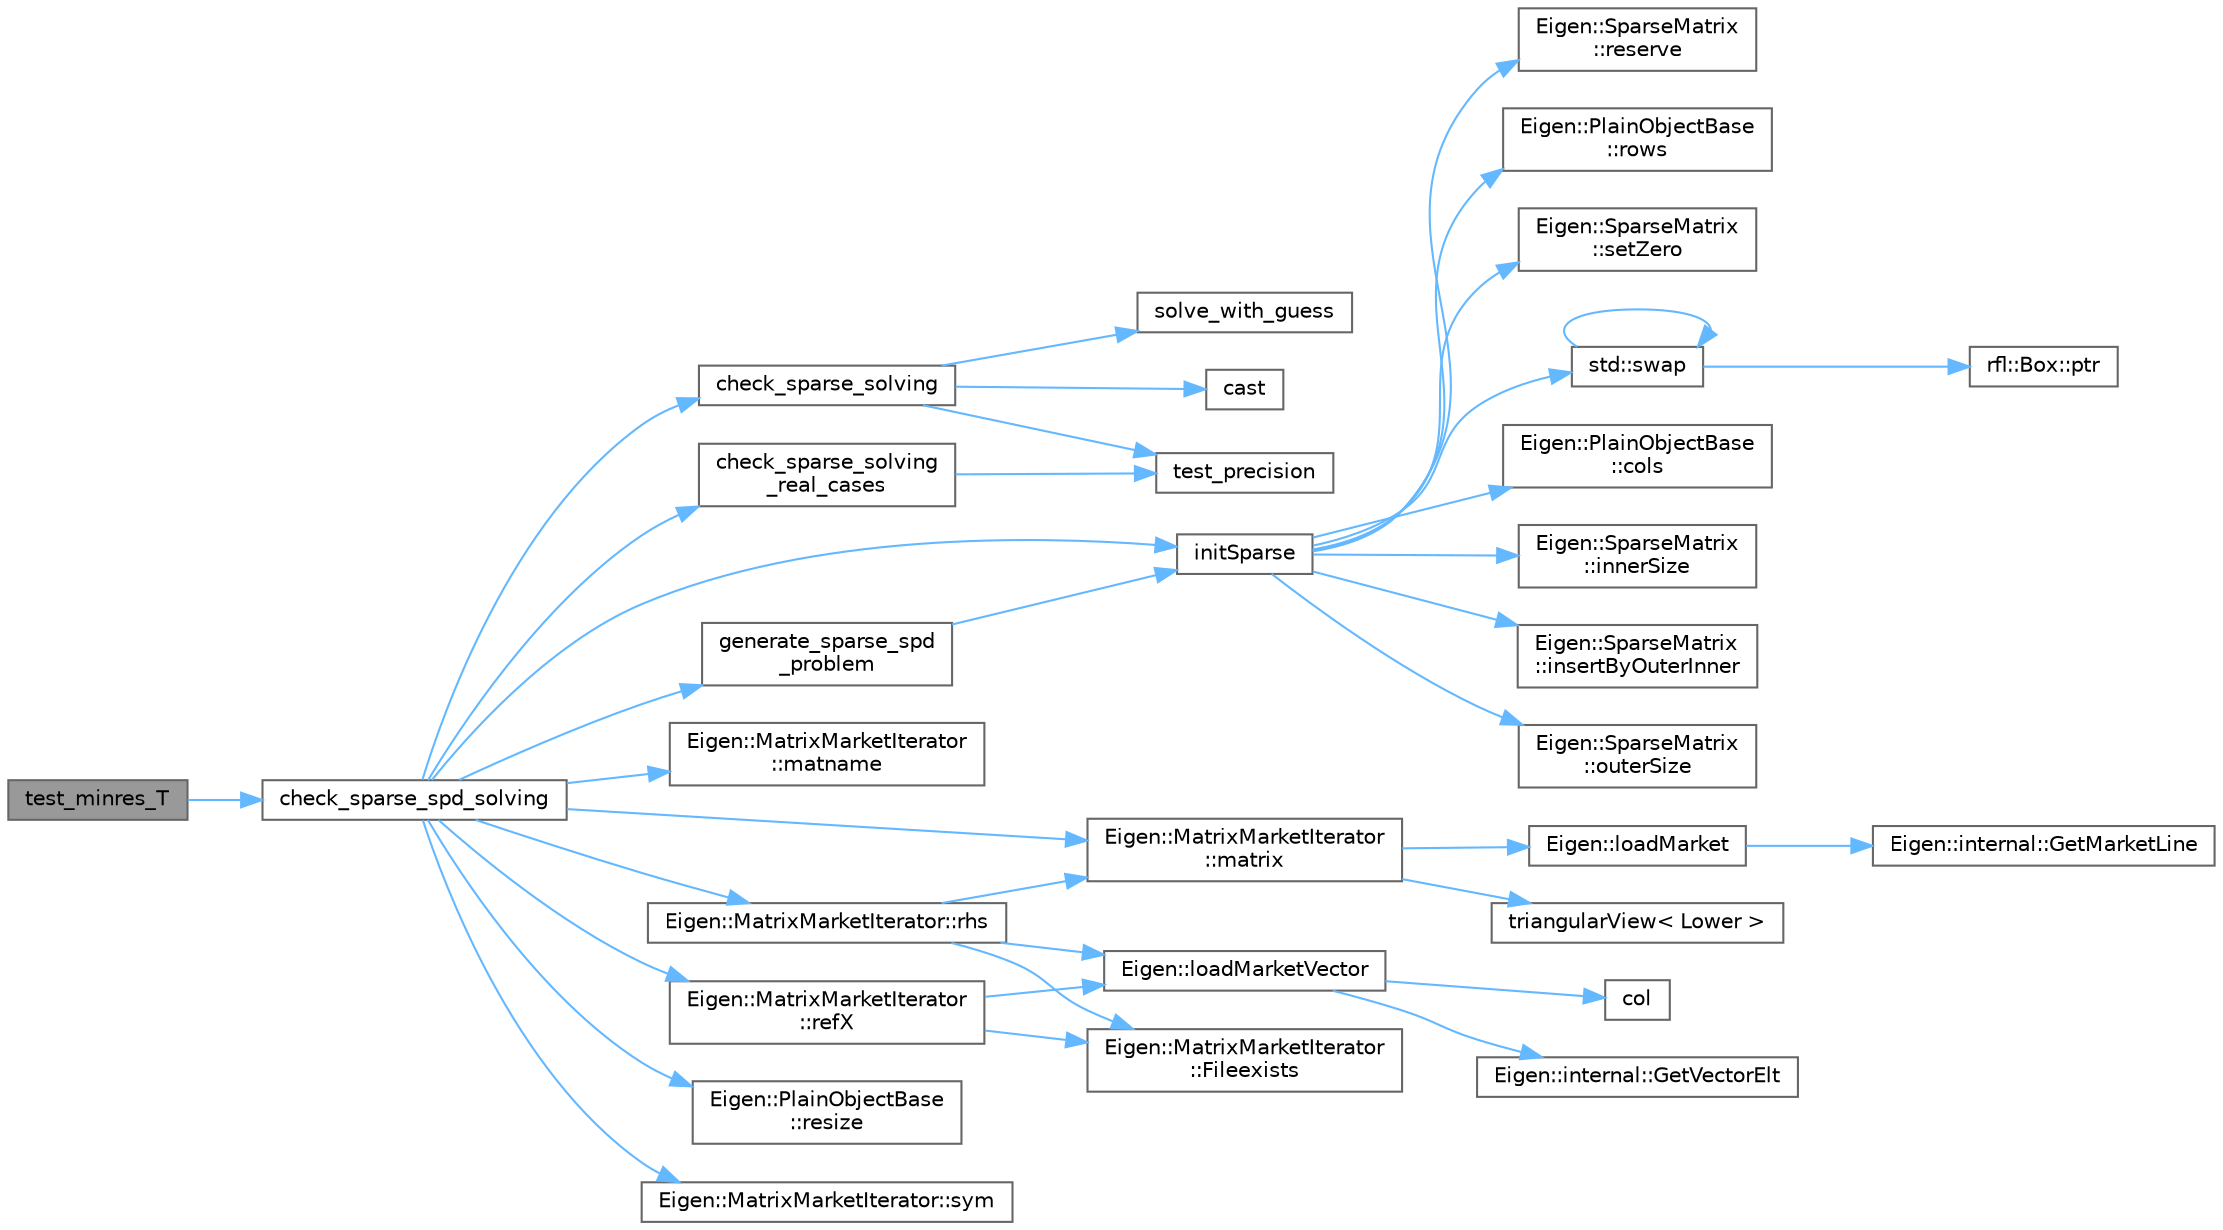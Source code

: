 digraph "test_minres_T"
{
 // LATEX_PDF_SIZE
  bgcolor="transparent";
  edge [fontname=Helvetica,fontsize=10,labelfontname=Helvetica,labelfontsize=10];
  node [fontname=Helvetica,fontsize=10,shape=box,height=0.2,width=0.4];
  rankdir="LR";
  Node1 [id="Node000001",label="test_minres_T",height=0.2,width=0.4,color="gray40", fillcolor="grey60", style="filled", fontcolor="black",tooltip=" "];
  Node1 -> Node2 [id="edge37_Node000001_Node000002",color="steelblue1",style="solid",tooltip=" "];
  Node2 [id="Node000002",label="check_sparse_spd_solving",height=0.2,width=0.4,color="grey40", fillcolor="white", style="filled",URL="$sparse__solver_8h.html#a252bcfc3086db37e21b69ed1d125a107",tooltip=" "];
  Node2 -> Node3 [id="edge38_Node000002_Node000003",color="steelblue1",style="solid",tooltip=" "];
  Node3 [id="Node000003",label="check_sparse_solving",height=0.2,width=0.4,color="grey40", fillcolor="white", style="filled",URL="$sparse__solver_8h.html#a2f19cda157e1f89db0769de982ecc5fa",tooltip=" "];
  Node3 -> Node4 [id="edge39_Node000003_Node000004",color="steelblue1",style="solid",tooltip=" "];
  Node4 [id="Node000004",label="cast",height=0.2,width=0.4,color="grey40", fillcolor="white", style="filled",URL="$_common_cwise_unary_ops_8h.html#aa89d007196125d10fa7d6e19811aca05",tooltip=" "];
  Node3 -> Node5 [id="edge40_Node000003_Node000005",color="steelblue1",style="solid",tooltip=" "];
  Node5 [id="Node000005",label="solve_with_guess",height=0.2,width=0.4,color="grey40", fillcolor="white", style="filled",URL="$sparse__solver_8h.html#a61fc17617f5be6e4bac3faa50cd3790c",tooltip=" "];
  Node3 -> Node6 [id="edge41_Node000003_Node000006",color="steelblue1",style="solid",tooltip=" "];
  Node6 [id="Node000006",label="test_precision",height=0.2,width=0.4,color="grey40", fillcolor="white", style="filled",URL="$spbenchsolver_8h.html#ac873ccd2d8b50aa74f31783a38ba5d99",tooltip=" "];
  Node2 -> Node7 [id="edge42_Node000002_Node000007",color="steelblue1",style="solid",tooltip=" "];
  Node7 [id="Node000007",label="check_sparse_solving\l_real_cases",height=0.2,width=0.4,color="grey40", fillcolor="white", style="filled",URL="$sparse__solver_8h.html#ab2f968e2c551b1869cf26ef5c6b4909e",tooltip=" "];
  Node7 -> Node6 [id="edge43_Node000007_Node000006",color="steelblue1",style="solid",tooltip=" "];
  Node2 -> Node8 [id="edge44_Node000002_Node000008",color="steelblue1",style="solid",tooltip=" "];
  Node8 [id="Node000008",label="generate_sparse_spd\l_problem",height=0.2,width=0.4,color="grey40", fillcolor="white", style="filled",URL="$sparse__solver_8h.html#a0738bf32820ffdebd9d56c39df80c6a8",tooltip=" "];
  Node8 -> Node9 [id="edge45_Node000008_Node000009",color="steelblue1",style="solid",tooltip=" "];
  Node9 [id="Node000009",label="initSparse",height=0.2,width=0.4,color="grey40", fillcolor="white", style="filled",URL="$sparse_8h.html#a3ba4abd21a1ace3122406c3b3b27fc5b",tooltip=" "];
  Node9 -> Node10 [id="edge46_Node000009_Node000010",color="steelblue1",style="solid",tooltip=" "];
  Node10 [id="Node000010",label="Eigen::PlainObjectBase\l::cols",height=0.2,width=0.4,color="grey40", fillcolor="white", style="filled",URL="$class_eigen_1_1_plain_object_base.html#a10b8b33b7587da564415561aa246f78f",tooltip=" "];
  Node9 -> Node11 [id="edge47_Node000009_Node000011",color="steelblue1",style="solid",tooltip=" "];
  Node11 [id="Node000011",label="Eigen::SparseMatrix\l::innerSize",height=0.2,width=0.4,color="grey40", fillcolor="white", style="filled",URL="$class_eigen_1_1_sparse_matrix.html#a0f42824d4a06ee1d1f6afbc4551c5896",tooltip=" "];
  Node9 -> Node12 [id="edge48_Node000009_Node000012",color="steelblue1",style="solid",tooltip=" "];
  Node12 [id="Node000012",label="Eigen::SparseMatrix\l::insertByOuterInner",height=0.2,width=0.4,color="grey40", fillcolor="white", style="filled",URL="$class_eigen_1_1_sparse_matrix.html#acb1508292a88a951943c98b314782909",tooltip=" "];
  Node9 -> Node13 [id="edge49_Node000009_Node000013",color="steelblue1",style="solid",tooltip=" "];
  Node13 [id="Node000013",label="Eigen::SparseMatrix\l::outerSize",height=0.2,width=0.4,color="grey40", fillcolor="white", style="filled",URL="$class_eigen_1_1_sparse_matrix.html#a4e5f706cfae14d2eaec1ea1e234905f1",tooltip=" "];
  Node9 -> Node14 [id="edge50_Node000009_Node000014",color="steelblue1",style="solid",tooltip=" "];
  Node14 [id="Node000014",label="Eigen::SparseMatrix\l::reserve",height=0.2,width=0.4,color="grey40", fillcolor="white", style="filled",URL="$class_eigen_1_1_sparse_matrix.html#a1518e58ac49bed0e2385b722a034f7d3",tooltip=" "];
  Node9 -> Node15 [id="edge51_Node000009_Node000015",color="steelblue1",style="solid",tooltip=" "];
  Node15 [id="Node000015",label="Eigen::PlainObjectBase\l::rows",height=0.2,width=0.4,color="grey40", fillcolor="white", style="filled",URL="$class_eigen_1_1_plain_object_base.html#aba7a925ce36c08ba2a08c90086f34718",tooltip=" "];
  Node9 -> Node16 [id="edge52_Node000009_Node000016",color="steelblue1",style="solid",tooltip=" "];
  Node16 [id="Node000016",label="Eigen::SparseMatrix\l::setZero",height=0.2,width=0.4,color="grey40", fillcolor="white", style="filled",URL="$class_eigen_1_1_sparse_matrix.html#ad3c7416090f913e8685523cb3ab7c2f7",tooltip=" "];
  Node9 -> Node17 [id="edge53_Node000009_Node000017",color="steelblue1",style="solid",tooltip=" "];
  Node17 [id="Node000017",label="std::swap",height=0.2,width=0.4,color="grey40", fillcolor="white", style="filled",URL="$namespacestd.html#a3acbe51b6415e9284430194bf04944e1",tooltip=" "];
  Node17 -> Node18 [id="edge54_Node000017_Node000018",color="steelblue1",style="solid",tooltip=" "];
  Node18 [id="Node000018",label="rfl::Box::ptr",height=0.2,width=0.4,color="grey40", fillcolor="white", style="filled",URL="$classrfl_1_1_box.html#a2edf048a6e6bea174db329e6ce7cf3df",tooltip="Returns the underlying unique_ptr"];
  Node17 -> Node17 [id="edge55_Node000017_Node000017",color="steelblue1",style="solid",tooltip=" "];
  Node2 -> Node9 [id="edge56_Node000002_Node000009",color="steelblue1",style="solid",tooltip=" "];
  Node2 -> Node19 [id="edge57_Node000002_Node000019",color="steelblue1",style="solid",tooltip=" "];
  Node19 [id="Node000019",label="Eigen::MatrixMarketIterator\l::matname",height=0.2,width=0.4,color="grey40", fillcolor="white", style="filled",URL="$class_eigen_1_1_matrix_market_iterator.html#a79b13fa6510e56c071bc463859b1cbe9",tooltip=" "];
  Node2 -> Node20 [id="edge58_Node000002_Node000020",color="steelblue1",style="solid",tooltip=" "];
  Node20 [id="Node000020",label="Eigen::MatrixMarketIterator\l::matrix",height=0.2,width=0.4,color="grey40", fillcolor="white", style="filled",URL="$class_eigen_1_1_matrix_market_iterator.html#a225e3e6415b8eb3a709bb8269133f888",tooltip=" "];
  Node20 -> Node21 [id="edge59_Node000020_Node000021",color="steelblue1",style="solid",tooltip=" "];
  Node21 [id="Node000021",label="Eigen::loadMarket",height=0.2,width=0.4,color="grey40", fillcolor="white", style="filled",URL="$namespace_eigen.html#a35610696b22ae58bdd51d96468956455",tooltip=" "];
  Node21 -> Node22 [id="edge60_Node000021_Node000022",color="steelblue1",style="solid",tooltip=" "];
  Node22 [id="Node000022",label="Eigen::internal::GetMarketLine",height=0.2,width=0.4,color="grey40", fillcolor="white", style="filled",URL="$namespace_eigen_1_1internal.html#a4dab6dece03390104ebc60872eb86b2e",tooltip=" "];
  Node20 -> Node23 [id="edge61_Node000020_Node000023",color="steelblue1",style="solid",tooltip=" "];
  Node23 [id="Node000023",label="triangularView\< Lower \>",height=0.2,width=0.4,color="grey40", fillcolor="white", style="filled",URL="$eigen-3_83_87_2lapack_2cholesky_8cpp.html#accba35e157cff07f839ca4634f76c472",tooltip=" "];
  Node2 -> Node24 [id="edge62_Node000002_Node000024",color="steelblue1",style="solid",tooltip=" "];
  Node24 [id="Node000024",label="Eigen::MatrixMarketIterator\l::refX",height=0.2,width=0.4,color="grey40", fillcolor="white", style="filled",URL="$class_eigen_1_1_matrix_market_iterator.html#a610eb67e066cdd31e6777e070fe1086a",tooltip=" "];
  Node24 -> Node25 [id="edge63_Node000024_Node000025",color="steelblue1",style="solid",tooltip=" "];
  Node25 [id="Node000025",label="Eigen::MatrixMarketIterator\l::Fileexists",height=0.2,width=0.4,color="grey40", fillcolor="white", style="filled",URL="$class_eigen_1_1_matrix_market_iterator.html#a661385239e077ca4513e4e0a6127f1bc",tooltip=" "];
  Node24 -> Node26 [id="edge64_Node000024_Node000026",color="steelblue1",style="solid",tooltip=" "];
  Node26 [id="Node000026",label="Eigen::loadMarketVector",height=0.2,width=0.4,color="grey40", fillcolor="white", style="filled",URL="$namespace_eigen.html#a0b97a7af6c8af0fa0455723203b24853",tooltip=" "];
  Node26 -> Node27 [id="edge65_Node000026_Node000027",color="steelblue1",style="solid",tooltip=" "];
  Node27 [id="Node000027",label="col",height=0.2,width=0.4,color="grey40", fillcolor="white", style="filled",URL="$_matrix_base__col_8cpp.html#aa168d9544aa6d49fce0cbfc0bec849b0",tooltip=" "];
  Node26 -> Node28 [id="edge66_Node000026_Node000028",color="steelblue1",style="solid",tooltip=" "];
  Node28 [id="Node000028",label="Eigen::internal::GetVectorElt",height=0.2,width=0.4,color="grey40", fillcolor="white", style="filled",URL="$namespace_eigen_1_1internal.html#aa17f2e52fbfff17514d7539272af985b",tooltip=" "];
  Node2 -> Node29 [id="edge67_Node000002_Node000029",color="steelblue1",style="solid",tooltip=" "];
  Node29 [id="Node000029",label="Eigen::PlainObjectBase\l::resize",height=0.2,width=0.4,color="grey40", fillcolor="white", style="filled",URL="$class_eigen_1_1_plain_object_base.html#a99d9054ee2d5a40c6e00ded0265e9cea",tooltip=" "];
  Node2 -> Node30 [id="edge68_Node000002_Node000030",color="steelblue1",style="solid",tooltip=" "];
  Node30 [id="Node000030",label="Eigen::MatrixMarketIterator::rhs",height=0.2,width=0.4,color="grey40", fillcolor="white", style="filled",URL="$class_eigen_1_1_matrix_market_iterator.html#a7aad817f6e07f11ba3c9139e7e4d02b7",tooltip=" "];
  Node30 -> Node25 [id="edge69_Node000030_Node000025",color="steelblue1",style="solid",tooltip=" "];
  Node30 -> Node26 [id="edge70_Node000030_Node000026",color="steelblue1",style="solid",tooltip=" "];
  Node30 -> Node20 [id="edge71_Node000030_Node000020",color="steelblue1",style="solid",tooltip=" "];
  Node2 -> Node31 [id="edge72_Node000002_Node000031",color="steelblue1",style="solid",tooltip=" "];
  Node31 [id="Node000031",label="Eigen::MatrixMarketIterator::sym",height=0.2,width=0.4,color="grey40", fillcolor="white", style="filled",URL="$class_eigen_1_1_matrix_market_iterator.html#ace72fd4804dfc9c7fc9018f2712be9fe",tooltip=" "];
}
